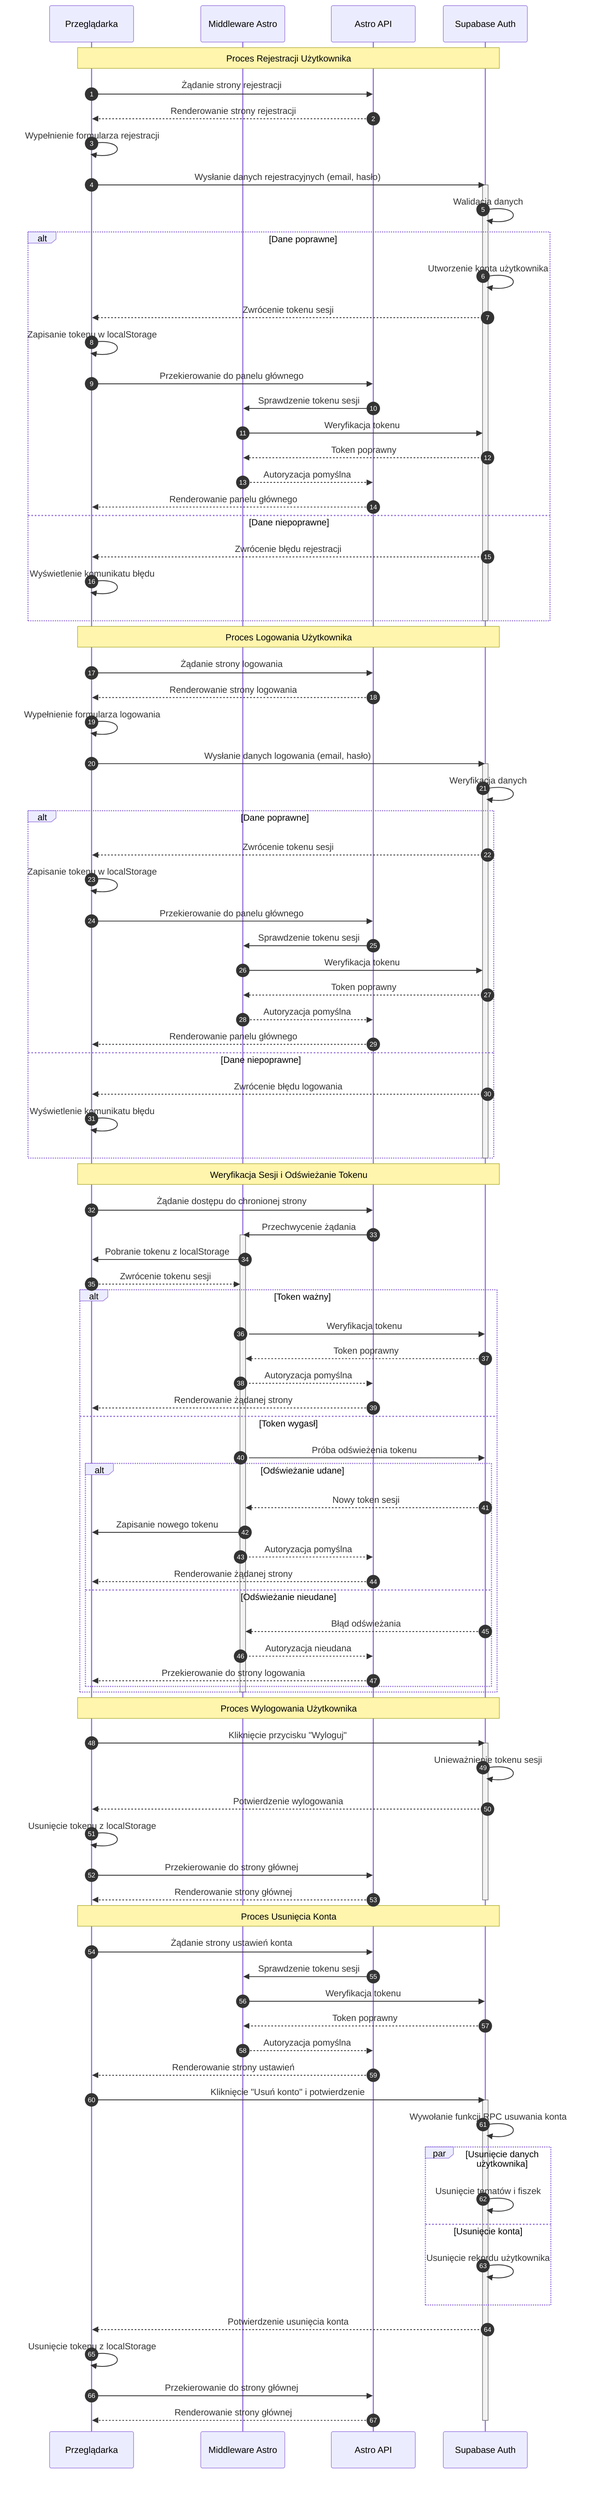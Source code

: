 sequenceDiagram
    autonumber
    participant Browser as Przeglądarka
    participant Middleware as Middleware Astro
    participant API as Astro API
    participant Auth as Supabase Auth
    
    Note over Browser,Auth: Proces Rejestracji Użytkownika

    Browser->>API: Żądanie strony rejestracji
    API-->>Browser: Renderowanie strony rejestracji
    Browser->>Browser: Wypełnienie formularza rejestracji
    Browser->>Auth: Wysłanie danych rejestracyjnych (email, hasło)
    activate Auth
    Auth->>Auth: Walidacja danych
    
    alt Dane poprawne
        Auth->>Auth: Utworzenie konta użytkownika
        Auth-->>Browser: Zwrócenie tokenu sesji
        Browser->>Browser: Zapisanie tokenu w localStorage
        Browser->>API: Przekierowanie do panelu głównego
        API->>Middleware: Sprawdzenie tokenu sesji
        Middleware->>Auth: Weryfikacja tokenu
        Auth-->>Middleware: Token poprawny
        Middleware-->>API: Autoryzacja pomyślna
        API-->>Browser: Renderowanie panelu głównego
    else Dane niepoprawne
        Auth-->>Browser: Zwrócenie błędu rejestracji
        Browser->>Browser: Wyświetlenie komunikatu błędu
    end
    deactivate Auth
    
    Note over Browser,Auth: Proces Logowania Użytkownika
    
    Browser->>API: Żądanie strony logowania
    API-->>Browser: Renderowanie strony logowania
    Browser->>Browser: Wypełnienie formularza logowania
    Browser->>Auth: Wysłanie danych logowania (email, hasło)
    activate Auth
    Auth->>Auth: Weryfikacja danych
    
    alt Dane poprawne
        Auth-->>Browser: Zwrócenie tokenu sesji
        Browser->>Browser: Zapisanie tokenu w localStorage
        Browser->>API: Przekierowanie do panelu głównego
        API->>Middleware: Sprawdzenie tokenu sesji
        Middleware->>Auth: Weryfikacja tokenu
        Auth-->>Middleware: Token poprawny
        Middleware-->>API: Autoryzacja pomyślna
        API-->>Browser: Renderowanie panelu głównego
    else Dane niepoprawne
        Auth-->>Browser: Zwrócenie błędu logowania
        Browser->>Browser: Wyświetlenie komunikatu błędu
    end
    deactivate Auth
    
    Note over Browser,Auth: Weryfikacja Sesji i Odświeżanie Tokenu
    
    Browser->>API: Żądanie dostępu do chronionej strony
    API->>Middleware: Przechwycenie żądania
    activate Middleware
    Middleware->>Browser: Pobranie tokenu z localStorage
    Browser-->>Middleware: Zwrócenie tokenu sesji
    
    alt Token ważny
        Middleware->>Auth: Weryfikacja tokenu
        Auth-->>Middleware: Token poprawny
        Middleware-->>API: Autoryzacja pomyślna
        API-->>Browser: Renderowanie żądanej strony
    else Token wygasł
        Middleware->>Auth: Próba odświeżenia tokenu
        
        alt Odświeżanie udane
            Auth-->>Middleware: Nowy token sesji
            Middleware->>Browser: Zapisanie nowego tokenu
            Middleware-->>API: Autoryzacja pomyślna
            API-->>Browser: Renderowanie żądanej strony
        else Odświeżanie nieudane
            Auth-->>Middleware: Błąd odświeżania
            Middleware-->>API: Autoryzacja nieudana
            API-->>Browser: Przekierowanie do strony logowania
        end
    end
    deactivate Middleware
    
    Note over Browser,Auth: Proces Wylogowania Użytkownika
    
    Browser->>Auth: Kliknięcie przycisku "Wyloguj"
    activate Auth
    Auth->>Auth: Unieważnienie tokenu sesji
    Auth-->>Browser: Potwierdzenie wylogowania
    Browser->>Browser: Usunięcie tokenu z localStorage
    Browser->>API: Przekierowanie do strony głównej
    API-->>Browser: Renderowanie strony głównej
    deactivate Auth
    
    Note over Browser,Auth: Proces Usunięcia Konta
    
    Browser->>API: Żądanie strony ustawień konta
    API->>Middleware: Sprawdzenie tokenu sesji
    Middleware->>Auth: Weryfikacja tokenu
    Auth-->>Middleware: Token poprawny
    Middleware-->>API: Autoryzacja pomyślna
    API-->>Browser: Renderowanie strony ustawień
    
    Browser->>Auth: Kliknięcie "Usuń konto" i potwierdzenie
    activate Auth
    Auth->>Auth: Wywołanie funkcji RPC usuwania konta
    
    par Usunięcie danych użytkownika
        Auth->>Auth: Usunięcie tematów i fiszek
    and Usunięcie konta
        Auth->>Auth: Usunięcie rekordu użytkownika
    end
    
    Auth-->>Browser: Potwierdzenie usunięcia konta
    Browser->>Browser: Usunięcie tokenu z localStorage
    Browser->>API: Przekierowanie do strony głównej
    API-->>Browser: Renderowanie strony głównej
    deactivate Auth